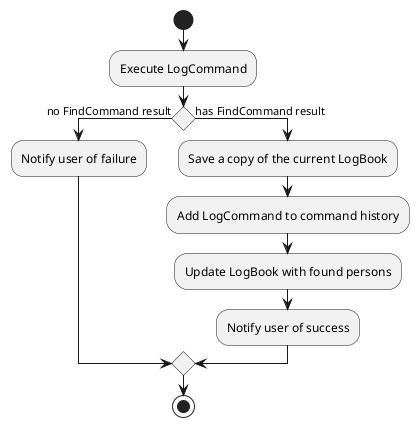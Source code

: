 @startuml

start
:Execute LogCommand;
if () then (no FindCommand result)
  :Notify user of failure;
else (has FindCommand result)
  :Save a copy of the current LogBook;
  :Add LogCommand to command history;
  :Update LogBook with found persons;
  :Notify user of success;
endif
stop
@enduml
